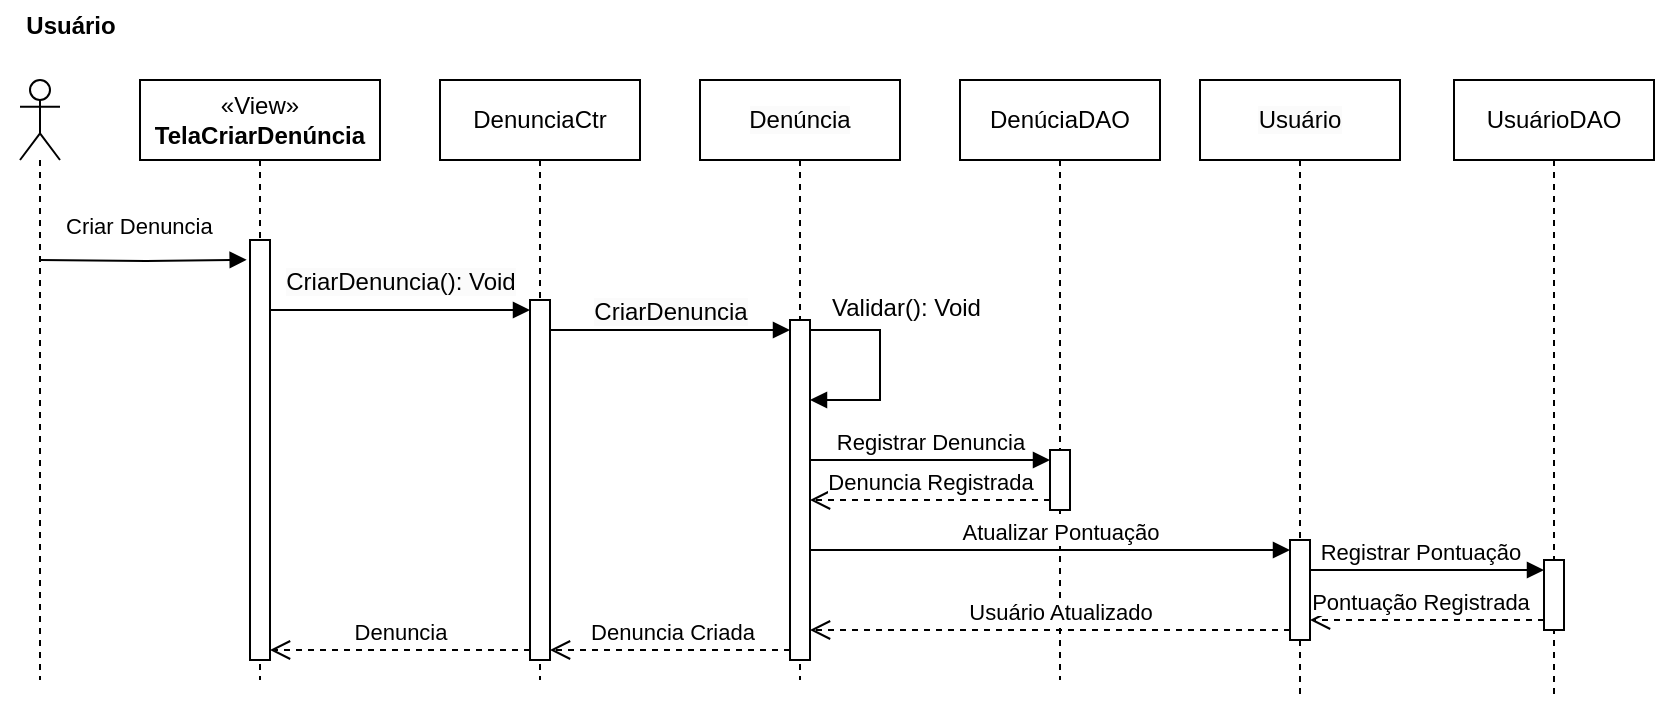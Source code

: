 <mxfile version="24.0.7" type="github">
  <diagram name="Página-1" id="Nm1Fz7t73D1OGTeDfmak">
    <mxGraphModel dx="890" dy="384" grid="1" gridSize="10" guides="1" tooltips="1" connect="1" arrows="1" fold="1" page="1" pageScale="1" pageWidth="827" pageHeight="1169" math="0" shadow="0">
      <root>
        <mxCell id="0" />
        <mxCell id="1" parent="0" />
        <mxCell id="8YJoVrMXhFkuWjcxH3iJ-1" value="" style="shape=umlLifeline;perimeter=lifelinePerimeter;whiteSpace=wrap;html=1;container=1;dropTarget=0;collapsible=0;recursiveResize=0;outlineConnect=0;portConstraint=eastwest;newEdgeStyle={&quot;curved&quot;:0,&quot;rounded&quot;:0};participant=umlActor;" parent="1" vertex="1">
          <mxGeometry x="10" y="70" width="20" height="300" as="geometry" />
        </mxCell>
        <mxCell id="8YJoVrMXhFkuWjcxH3iJ-2" value="«View»&lt;br&gt;&lt;b&gt;TelaCriarDenúncia&lt;/b&gt;" style="shape=umlLifeline;perimeter=lifelinePerimeter;whiteSpace=wrap;html=1;container=1;dropTarget=0;collapsible=0;recursiveResize=0;outlineConnect=0;portConstraint=eastwest;newEdgeStyle={&quot;curved&quot;:0,&quot;rounded&quot;:0};" parent="1" vertex="1">
          <mxGeometry x="70" y="70" width="120" height="300" as="geometry" />
        </mxCell>
        <mxCell id="8YJoVrMXhFkuWjcxH3iJ-11" value="" style="html=1;points=[[0,0,0,0,5],[0,1,0,0,-5],[1,0,0,0,5],[1,1,0,0,-5]];perimeter=orthogonalPerimeter;outlineConnect=0;targetShapes=umlLifeline;portConstraint=eastwest;newEdgeStyle={&quot;curved&quot;:0,&quot;rounded&quot;:0};" parent="8YJoVrMXhFkuWjcxH3iJ-2" vertex="1">
          <mxGeometry x="55" y="80" width="10" height="210" as="geometry" />
        </mxCell>
        <mxCell id="8YJoVrMXhFkuWjcxH3iJ-3" value="&lt;span style=&quot;color: rgb(0, 0, 0); font-family: Helvetica; font-size: 12px; font-style: normal; font-variant-ligatures: normal; font-variant-caps: normal; font-weight: 400; letter-spacing: normal; orphans: 2; text-align: center; text-indent: 0px; text-transform: none; widows: 2; word-spacing: 0px; -webkit-text-stroke-width: 0px; white-space: nowrap; background-color: rgb(251, 251, 251); text-decoration-thickness: initial; text-decoration-style: initial; text-decoration-color: initial; display: inline !important; float: none;&quot;&gt;Denúncia&lt;/span&gt;" style="shape=umlLifeline;perimeter=lifelinePerimeter;whiteSpace=wrap;html=1;container=1;dropTarget=0;collapsible=0;recursiveResize=0;outlineConnect=0;portConstraint=eastwest;newEdgeStyle={&quot;curved&quot;:0,&quot;rounded&quot;:0};" parent="1" vertex="1">
          <mxGeometry x="350" y="70" width="100" height="300" as="geometry" />
        </mxCell>
        <mxCell id="8YJoVrMXhFkuWjcxH3iJ-17" value="" style="html=1;points=[[0,0,0,0,5],[0,1,0,0,-5],[1,0,0,0,5],[1,1,0,0,-5]];perimeter=orthogonalPerimeter;outlineConnect=0;targetShapes=umlLifeline;portConstraint=eastwest;newEdgeStyle={&quot;curved&quot;:0,&quot;rounded&quot;:0};" parent="8YJoVrMXhFkuWjcxH3iJ-3" vertex="1">
          <mxGeometry x="45" y="120" width="10" height="170" as="geometry" />
        </mxCell>
        <mxCell id="9Jz1zRkzw-JtGIfLLgeq-7" value="" style="html=1;align=left;spacingLeft=2;endArrow=block;rounded=0;edgeStyle=orthogonalEdgeStyle;curved=0;rounded=0;exitX=1;exitY=0;exitDx=0;exitDy=5;exitPerimeter=0;" edge="1" target="8YJoVrMXhFkuWjcxH3iJ-17" parent="8YJoVrMXhFkuWjcxH3iJ-3" source="8YJoVrMXhFkuWjcxH3iJ-17">
          <mxGeometry relative="1" as="geometry">
            <mxPoint x="60" y="130" as="sourcePoint" />
            <Array as="points">
              <mxPoint x="90" y="125" />
              <mxPoint x="90" y="160" />
            </Array>
            <mxPoint x="65" y="160" as="targetPoint" />
          </mxGeometry>
        </mxCell>
        <mxCell id="8YJoVrMXhFkuWjcxH3iJ-4" value="DenúciaDAO" style="shape=umlLifeline;perimeter=lifelinePerimeter;whiteSpace=wrap;html=1;container=1;dropTarget=0;collapsible=0;recursiveResize=0;outlineConnect=0;portConstraint=eastwest;newEdgeStyle={&quot;curved&quot;:0,&quot;rounded&quot;:0};" parent="1" vertex="1">
          <mxGeometry x="480" y="70" width="100" height="300" as="geometry" />
        </mxCell>
        <mxCell id="8YJoVrMXhFkuWjcxH3iJ-21" value="" style="html=1;points=[[0,0,0,0,5],[0,1,0,0,-5],[1,0,0,0,5],[1,1,0,0,-5]];perimeter=orthogonalPerimeter;outlineConnect=0;targetShapes=umlLifeline;portConstraint=eastwest;newEdgeStyle={&quot;curved&quot;:0,&quot;rounded&quot;:0};" parent="8YJoVrMXhFkuWjcxH3iJ-4" vertex="1">
          <mxGeometry x="45" y="185" width="10" height="30" as="geometry" />
        </mxCell>
        <mxCell id="8YJoVrMXhFkuWjcxH3iJ-5" value="&lt;span style=&quot;text-wrap: nowrap;&quot;&gt;DenunciaCtr&lt;/span&gt;" style="shape=umlLifeline;perimeter=lifelinePerimeter;whiteSpace=wrap;html=1;container=1;dropTarget=0;collapsible=0;recursiveResize=0;outlineConnect=0;portConstraint=eastwest;newEdgeStyle={&quot;curved&quot;:0,&quot;rounded&quot;:0};" parent="1" vertex="1">
          <mxGeometry x="220" y="70" width="100" height="300" as="geometry" />
        </mxCell>
        <mxCell id="8YJoVrMXhFkuWjcxH3iJ-14" value="" style="html=1;points=[[0,0,0,0,5],[0,1,0,0,-5],[1,0,0,0,5],[1,1,0,0,-5]];perimeter=orthogonalPerimeter;outlineConnect=0;targetShapes=umlLifeline;portConstraint=eastwest;newEdgeStyle={&quot;curved&quot;:0,&quot;rounded&quot;:0};" parent="8YJoVrMXhFkuWjcxH3iJ-5" vertex="1">
          <mxGeometry x="45" y="110" width="10" height="180" as="geometry" />
        </mxCell>
        <mxCell id="8YJoVrMXhFkuWjcxH3iJ-6" value="Criar Denuncia" style="endArrow=block;endFill=1;html=1;edgeStyle=orthogonalEdgeStyle;align=left;verticalAlign=top;rounded=0;entryX=-0.166;entryY=0.047;entryDx=0;entryDy=0;entryPerimeter=0;" parent="1" edge="1" target="8YJoVrMXhFkuWjcxH3iJ-11">
          <mxGeometry x="-0.8" y="30" relative="1" as="geometry">
            <mxPoint x="20" y="160" as="sourcePoint" />
            <mxPoint x="120" y="160" as="targetPoint" />
            <mxPoint as="offset" />
          </mxGeometry>
        </mxCell>
        <mxCell id="8YJoVrMXhFkuWjcxH3iJ-8" value="&lt;span style=&quot;color: rgb(0, 0, 0); font-family: Helvetica; font-size: 12px; font-style: normal; font-variant-ligatures: normal; font-variant-caps: normal; font-weight: 400; letter-spacing: normal; orphans: 2; text-align: center; text-indent: 0px; text-transform: none; widows: 2; word-spacing: 0px; -webkit-text-stroke-width: 0px; white-space: nowrap; background-color: rgb(251, 251, 251); text-decoration-thickness: initial; text-decoration-style: initial; text-decoration-color: initial; display: inline !important; float: none;&quot;&gt;Usuário&lt;/span&gt;" style="shape=umlLifeline;perimeter=lifelinePerimeter;whiteSpace=wrap;html=1;container=1;dropTarget=0;collapsible=0;recursiveResize=0;outlineConnect=0;portConstraint=eastwest;newEdgeStyle={&quot;curved&quot;:0,&quot;rounded&quot;:0};" parent="1" vertex="1">
          <mxGeometry x="600" y="70" width="100" height="310" as="geometry" />
        </mxCell>
        <mxCell id="8YJoVrMXhFkuWjcxH3iJ-27" value="" style="html=1;points=[[0,0,0,0,5],[0,1,0,0,-5],[1,0,0,0,5],[1,1,0,0,-5]];perimeter=orthogonalPerimeter;outlineConnect=0;targetShapes=umlLifeline;portConstraint=eastwest;newEdgeStyle={&quot;curved&quot;:0,&quot;rounded&quot;:0};" parent="8YJoVrMXhFkuWjcxH3iJ-8" vertex="1">
          <mxGeometry x="45" y="230" width="10" height="50" as="geometry" />
        </mxCell>
        <mxCell id="8YJoVrMXhFkuWjcxH3iJ-9" value="&lt;span style=&quot;text-wrap: nowrap;&quot;&gt;Usuário&lt;/span&gt;DAO" style="shape=umlLifeline;perimeter=lifelinePerimeter;whiteSpace=wrap;html=1;container=1;dropTarget=0;collapsible=0;recursiveResize=0;outlineConnect=0;portConstraint=eastwest;newEdgeStyle={&quot;curved&quot;:0,&quot;rounded&quot;:0};" parent="1" vertex="1">
          <mxGeometry x="727" y="70" width="100" height="310" as="geometry" />
        </mxCell>
        <mxCell id="8YJoVrMXhFkuWjcxH3iJ-30" value="" style="html=1;points=[[0,0,0,0,5],[0,1,0,0,-5],[1,0,0,0,5],[1,1,0,0,-5]];perimeter=orthogonalPerimeter;outlineConnect=0;targetShapes=umlLifeline;portConstraint=eastwest;newEdgeStyle={&quot;curved&quot;:0,&quot;rounded&quot;:0};" parent="8YJoVrMXhFkuWjcxH3iJ-9" vertex="1">
          <mxGeometry x="45" y="240" width="10" height="35" as="geometry" />
        </mxCell>
        <mxCell id="8YJoVrMXhFkuWjcxH3iJ-10" value="Usuário" style="text;align=center;fontStyle=1;verticalAlign=middle;spacingLeft=3;spacingRight=3;strokeColor=none;rotatable=0;points=[[0,0.5],[1,0.5]];portConstraint=eastwest;html=1;" parent="1" vertex="1">
          <mxGeometry y="30" width="70" height="26" as="geometry" />
        </mxCell>
        <mxCell id="8YJoVrMXhFkuWjcxH3iJ-15" value="&lt;span style=&quot;font-size: 12px; text-align: left; background-color: rgb(251, 251, 251);&quot;&gt;CriarDenuncia(): Void&lt;/span&gt;" style="html=1;verticalAlign=bottom;endArrow=block;curved=0;rounded=0;entryX=0;entryY=0;entryDx=0;entryDy=5;" parent="1" source="8YJoVrMXhFkuWjcxH3iJ-11" target="8YJoVrMXhFkuWjcxH3iJ-14" edge="1">
          <mxGeometry y="5" relative="1" as="geometry">
            <mxPoint x="140" y="180" as="sourcePoint" />
            <mxPoint as="offset" />
          </mxGeometry>
        </mxCell>
        <mxCell id="8YJoVrMXhFkuWjcxH3iJ-18" value="&lt;span style=&quot;font-size: 12px; text-align: left; background-color: rgb(251, 251, 251);&quot;&gt;CriarDenuncia&lt;/span&gt;" style="html=1;verticalAlign=bottom;endArrow=block;curved=0;rounded=0;entryX=0;entryY=0;entryDx=0;entryDy=5;" parent="1" source="8YJoVrMXhFkuWjcxH3iJ-14" target="8YJoVrMXhFkuWjcxH3iJ-17" edge="1">
          <mxGeometry relative="1" as="geometry">
            <mxPoint x="339" y="195" as="sourcePoint" />
            <mxPoint as="offset" />
          </mxGeometry>
        </mxCell>
        <mxCell id="8YJoVrMXhFkuWjcxH3iJ-26" value="&lt;span style=&quot;text-wrap: nowrap;&quot;&gt;Validar(): Void&lt;/span&gt;" style="text;whiteSpace=wrap;html=1;" parent="1" vertex="1">
          <mxGeometry x="414" y="170" width="96" height="20" as="geometry" />
        </mxCell>
        <mxCell id="8YJoVrMXhFkuWjcxH3iJ-22" value="Registrar Denuncia" style="html=1;verticalAlign=bottom;endArrow=block;curved=0;rounded=0;entryX=0;entryY=0;entryDx=0;entryDy=5;" parent="1" source="8YJoVrMXhFkuWjcxH3iJ-17" target="8YJoVrMXhFkuWjcxH3iJ-21" edge="1">
          <mxGeometry relative="1" as="geometry">
            <mxPoint x="485" y="265" as="sourcePoint" />
          </mxGeometry>
        </mxCell>
        <mxCell id="8YJoVrMXhFkuWjcxH3iJ-23" value="Denuncia Registrada" style="html=1;verticalAlign=bottom;endArrow=open;dashed=1;endSize=8;curved=0;rounded=0;exitX=0;exitY=1;exitDx=0;exitDy=-5;" parent="1" source="8YJoVrMXhFkuWjcxH3iJ-21" edge="1" target="8YJoVrMXhFkuWjcxH3iJ-17">
          <mxGeometry relative="1" as="geometry">
            <mxPoint x="420" y="285" as="targetPoint" />
          </mxGeometry>
        </mxCell>
        <mxCell id="8YJoVrMXhFkuWjcxH3iJ-28" value="Atualizar Pontuação" style="html=1;verticalAlign=bottom;endArrow=block;curved=0;rounded=0;entryX=0;entryY=0;entryDx=0;entryDy=5;" parent="1" source="8YJoVrMXhFkuWjcxH3iJ-17" target="8YJoVrMXhFkuWjcxH3iJ-27" edge="1">
          <mxGeometry x="0.042" relative="1" as="geometry">
            <mxPoint x="625" y="315" as="sourcePoint" />
            <mxPoint as="offset" />
          </mxGeometry>
        </mxCell>
        <mxCell id="8YJoVrMXhFkuWjcxH3iJ-31" value="Registrar Pontuação" style="html=1;verticalAlign=bottom;endArrow=block;curved=0;rounded=0;entryX=0;entryY=0;entryDx=0;entryDy=5;" parent="1" source="8YJoVrMXhFkuWjcxH3iJ-27" target="8YJoVrMXhFkuWjcxH3iJ-30" edge="1">
          <mxGeometry x="-0.06" relative="1" as="geometry">
            <mxPoint x="771" y="335" as="sourcePoint" />
            <mxPoint as="offset" />
          </mxGeometry>
        </mxCell>
        <mxCell id="8YJoVrMXhFkuWjcxH3iJ-32" value="Pontuação Registrada" style="html=1;verticalAlign=bottom;endArrow=open;dashed=1;endSize=8;curved=0;rounded=0;exitX=0;exitY=1;exitDx=0;exitDy=-5;" parent="1" source="8YJoVrMXhFkuWjcxH3iJ-30" target="8YJoVrMXhFkuWjcxH3iJ-27" edge="1">
          <mxGeometry x="0.06" relative="1" as="geometry">
            <mxPoint x="771" y="405" as="targetPoint" />
            <mxPoint as="offset" />
            <Array as="points">
              <mxPoint x="710" y="340" />
            </Array>
          </mxGeometry>
        </mxCell>
        <mxCell id="8YJoVrMXhFkuWjcxH3iJ-29" value="Usuário Atualizado" style="html=1;verticalAlign=bottom;endArrow=open;dashed=1;endSize=8;curved=0;rounded=0;exitX=0;exitY=1;exitDx=0;exitDy=-5;" parent="1" source="8YJoVrMXhFkuWjcxH3iJ-27" target="8YJoVrMXhFkuWjcxH3iJ-17" edge="1">
          <mxGeometry x="-0.042" relative="1" as="geometry">
            <mxPoint x="630" y="360" as="targetPoint" />
            <mxPoint as="offset" />
          </mxGeometry>
        </mxCell>
        <mxCell id="8YJoVrMXhFkuWjcxH3iJ-19" value="Denuncia Criada" style="html=1;verticalAlign=bottom;endArrow=open;dashed=1;endSize=8;curved=0;rounded=0;exitX=0;exitY=1;exitDx=0;exitDy=-5;entryX=1;entryY=1;entryDx=0;entryDy=-5;entryPerimeter=0;" parent="1" source="8YJoVrMXhFkuWjcxH3iJ-17" target="8YJoVrMXhFkuWjcxH3iJ-14" edge="1">
          <mxGeometry x="-0.005" relative="1" as="geometry">
            <mxPoint x="339" y="265" as="targetPoint" />
            <mxPoint as="offset" />
          </mxGeometry>
        </mxCell>
        <mxCell id="8YJoVrMXhFkuWjcxH3iJ-16" value="Denuncia" style="html=1;verticalAlign=bottom;endArrow=open;dashed=1;endSize=8;curved=0;rounded=0;exitX=0;exitY=1;exitDx=0;exitDy=-5;" parent="1" source="8YJoVrMXhFkuWjcxH3iJ-14" target="8YJoVrMXhFkuWjcxH3iJ-11" edge="1">
          <mxGeometry relative="1" as="geometry">
            <mxPoint x="195" y="255" as="targetPoint" />
          </mxGeometry>
        </mxCell>
      </root>
    </mxGraphModel>
  </diagram>
</mxfile>
